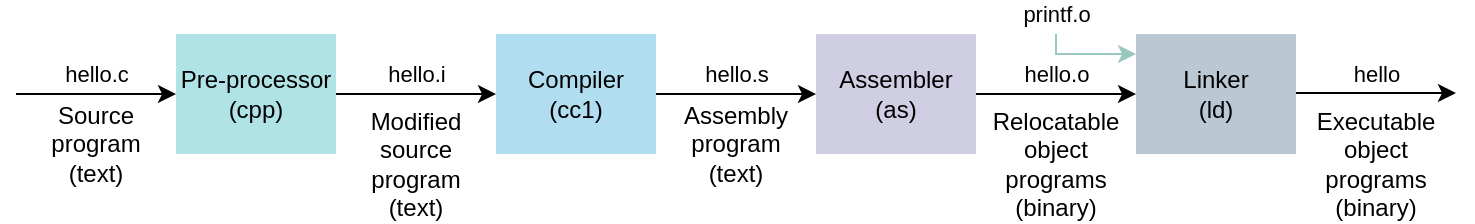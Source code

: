 <mxfile version="21.3.7" type="github">
  <diagram name="Page-1" id="ezte5n-Ht1XCVoGyzd9c">
    <mxGraphModel dx="1226" dy="678" grid="1" gridSize="10" guides="1" tooltips="1" connect="1" arrows="1" fold="1" page="1" pageScale="1" pageWidth="850" pageHeight="1100" math="0" shadow="0">
      <root>
        <mxCell id="0" />
        <mxCell id="1" parent="0" />
        <mxCell id="aQBXkxvuZfmX_3s97Dav-1" value="&lt;div&gt;Pre-processor&lt;/div&gt;&lt;div&gt;(cpp)&lt;br&gt;&lt;/div&gt;" style="rounded=0;whiteSpace=wrap;html=1;fillColor=#b0e3e6;strokeColor=none;" vertex="1" parent="1">
          <mxGeometry x="120" y="160" width="80" height="60" as="geometry" />
        </mxCell>
        <mxCell id="aQBXkxvuZfmX_3s97Dav-2" value="&lt;div&gt;Compiler&lt;/div&gt;&lt;div&gt;(cc1)&lt;br&gt;&lt;/div&gt;" style="rounded=0;whiteSpace=wrap;html=1;fillColor=#b1ddf0;strokeColor=none;" vertex="1" parent="1">
          <mxGeometry x="280" y="160" width="80" height="60" as="geometry" />
        </mxCell>
        <mxCell id="aQBXkxvuZfmX_3s97Dav-3" value="&lt;div&gt;Assembler&lt;/div&gt;&lt;div&gt;(as)&lt;br&gt;&lt;/div&gt;" style="rounded=0;whiteSpace=wrap;html=1;fillColor=#d0cee2;strokeColor=none;" vertex="1" parent="1">
          <mxGeometry x="440" y="160" width="80" height="60" as="geometry" />
        </mxCell>
        <mxCell id="aQBXkxvuZfmX_3s97Dav-4" value="&lt;div&gt;Linker&lt;/div&gt;&lt;div&gt;(ld)&lt;br&gt;&lt;/div&gt;" style="rounded=0;whiteSpace=wrap;html=1;fillColor=#bac8d3;strokeColor=none;" vertex="1" parent="1">
          <mxGeometry x="600" y="160" width="80" height="60" as="geometry" />
        </mxCell>
        <mxCell id="aQBXkxvuZfmX_3s97Dav-5" value="&lt;div&gt;hello.c&lt;/div&gt;" style="endArrow=classic;html=1;rounded=0;entryX=0;entryY=0.5;entryDx=0;entryDy=0;exitX=1;exitY=0.5;exitDx=0;exitDy=0;" edge="1" parent="1" target="aQBXkxvuZfmX_3s97Dav-1">
          <mxGeometry y="10" width="50" height="50" relative="1" as="geometry">
            <mxPoint x="40" y="190" as="sourcePoint" />
            <mxPoint x="450" y="330" as="targetPoint" />
            <mxPoint as="offset" />
          </mxGeometry>
        </mxCell>
        <mxCell id="aQBXkxvuZfmX_3s97Dav-6" value="&lt;div&gt;hello.i&lt;/div&gt;" style="endArrow=classic;html=1;rounded=0;entryX=0;entryY=0.5;entryDx=0;entryDy=0;exitX=1;exitY=0.5;exitDx=0;exitDy=0;" edge="1" parent="1" source="aQBXkxvuZfmX_3s97Dav-1" target="aQBXkxvuZfmX_3s97Dav-2">
          <mxGeometry y="10" width="50" height="50" relative="1" as="geometry">
            <mxPoint x="260" y="290" as="sourcePoint" />
            <mxPoint x="340" y="290" as="targetPoint" />
            <mxPoint as="offset" />
          </mxGeometry>
        </mxCell>
        <mxCell id="aQBXkxvuZfmX_3s97Dav-8" value="&lt;div&gt;hello.s&lt;/div&gt;" style="endArrow=classic;html=1;rounded=0;entryX=0;entryY=0.5;entryDx=0;entryDy=0;exitX=1;exitY=0.5;exitDx=0;exitDy=0;" edge="1" parent="1" source="aQBXkxvuZfmX_3s97Dav-2" target="aQBXkxvuZfmX_3s97Dav-3">
          <mxGeometry y="10" width="50" height="50" relative="1" as="geometry">
            <mxPoint x="210" y="200" as="sourcePoint" />
            <mxPoint x="290" y="200" as="targetPoint" />
            <mxPoint as="offset" />
          </mxGeometry>
        </mxCell>
        <mxCell id="aQBXkxvuZfmX_3s97Dav-9" value="&lt;div&gt;hello.o&lt;/div&gt;" style="endArrow=classic;html=1;rounded=0;entryX=0;entryY=0.5;entryDx=0;entryDy=0;exitX=1;exitY=0.5;exitDx=0;exitDy=0;" edge="1" parent="1" source="aQBXkxvuZfmX_3s97Dav-3" target="aQBXkxvuZfmX_3s97Dav-4">
          <mxGeometry y="10" width="50" height="50" relative="1" as="geometry">
            <mxPoint x="220" y="210" as="sourcePoint" />
            <mxPoint x="300" y="210" as="targetPoint" />
            <mxPoint as="offset" />
          </mxGeometry>
        </mxCell>
        <mxCell id="aQBXkxvuZfmX_3s97Dav-10" value="&lt;div&gt;hello&lt;/div&gt;" style="endArrow=classic;html=1;rounded=0;entryX=0;entryY=0.5;entryDx=0;entryDy=0;exitX=1;exitY=0.5;exitDx=0;exitDy=0;" edge="1" parent="1">
          <mxGeometry y="10" width="50" height="50" relative="1" as="geometry">
            <mxPoint x="680" y="189.5" as="sourcePoint" />
            <mxPoint x="760" y="189.5" as="targetPoint" />
            <mxPoint as="offset" />
          </mxGeometry>
        </mxCell>
        <mxCell id="aQBXkxvuZfmX_3s97Dav-11" value="&lt;div&gt;Source&lt;/div&gt;&lt;div&gt;program&lt;/div&gt;&lt;div&gt;(text)&lt;br&gt;&lt;/div&gt;" style="text;html=1;strokeColor=none;fillColor=none;align=center;verticalAlign=middle;whiteSpace=wrap;rounded=0;" vertex="1" parent="1">
          <mxGeometry x="50" y="200" width="60" height="30" as="geometry" />
        </mxCell>
        <mxCell id="aQBXkxvuZfmX_3s97Dav-12" value="&lt;div&gt;Modified&lt;/div&gt;&lt;div&gt;source&lt;/div&gt;&lt;div&gt;program&lt;/div&gt;&lt;div&gt;(text)&lt;br&gt;&lt;/div&gt;" style="text;html=1;strokeColor=none;fillColor=none;align=center;verticalAlign=middle;whiteSpace=wrap;rounded=0;" vertex="1" parent="1">
          <mxGeometry x="210" y="210" width="60" height="30" as="geometry" />
        </mxCell>
        <mxCell id="aQBXkxvuZfmX_3s97Dav-13" value="&lt;div&gt;Assembly&lt;/div&gt;&lt;div&gt;program&lt;/div&gt;&lt;div&gt;(text)&lt;br&gt;&lt;/div&gt;" style="text;html=1;strokeColor=none;fillColor=none;align=center;verticalAlign=middle;whiteSpace=wrap;rounded=0;" vertex="1" parent="1">
          <mxGeometry x="370" y="200" width="60" height="30" as="geometry" />
        </mxCell>
        <mxCell id="aQBXkxvuZfmX_3s97Dav-14" value="&lt;div&gt;Relocatable&lt;/div&gt;&lt;div&gt;object&lt;br&gt;&lt;/div&gt;&lt;div&gt;programs&lt;/div&gt;&lt;div&gt;(binary)&lt;br&gt;&lt;/div&gt;" style="text;html=1;strokeColor=none;fillColor=none;align=center;verticalAlign=middle;whiteSpace=wrap;rounded=0;" vertex="1" parent="1">
          <mxGeometry x="530" y="210" width="60" height="30" as="geometry" />
        </mxCell>
        <mxCell id="aQBXkxvuZfmX_3s97Dav-15" value="&lt;div&gt;Executable&lt;/div&gt;&lt;div&gt;object&lt;br&gt;&lt;/div&gt;&lt;div&gt;programs&lt;/div&gt;&lt;div&gt;(binary)&lt;br&gt;&lt;/div&gt;" style="text;html=1;strokeColor=none;fillColor=none;align=center;verticalAlign=middle;whiteSpace=wrap;rounded=0;" vertex="1" parent="1">
          <mxGeometry x="690" y="210" width="60" height="30" as="geometry" />
        </mxCell>
        <mxCell id="aQBXkxvuZfmX_3s97Dav-16" value="printf.o" style="endArrow=classic;html=1;rounded=0;strokeWidth=1;strokeColor=#9AC7BF;" edge="1" parent="1">
          <mxGeometry x="-1" y="-10" width="50" height="50" relative="1" as="geometry">
            <mxPoint x="560" y="160" as="sourcePoint" />
            <mxPoint x="600" y="170" as="targetPoint" />
            <Array as="points">
              <mxPoint x="560" y="170" />
            </Array>
            <mxPoint x="10" y="-10" as="offset" />
          </mxGeometry>
        </mxCell>
      </root>
    </mxGraphModel>
  </diagram>
</mxfile>

